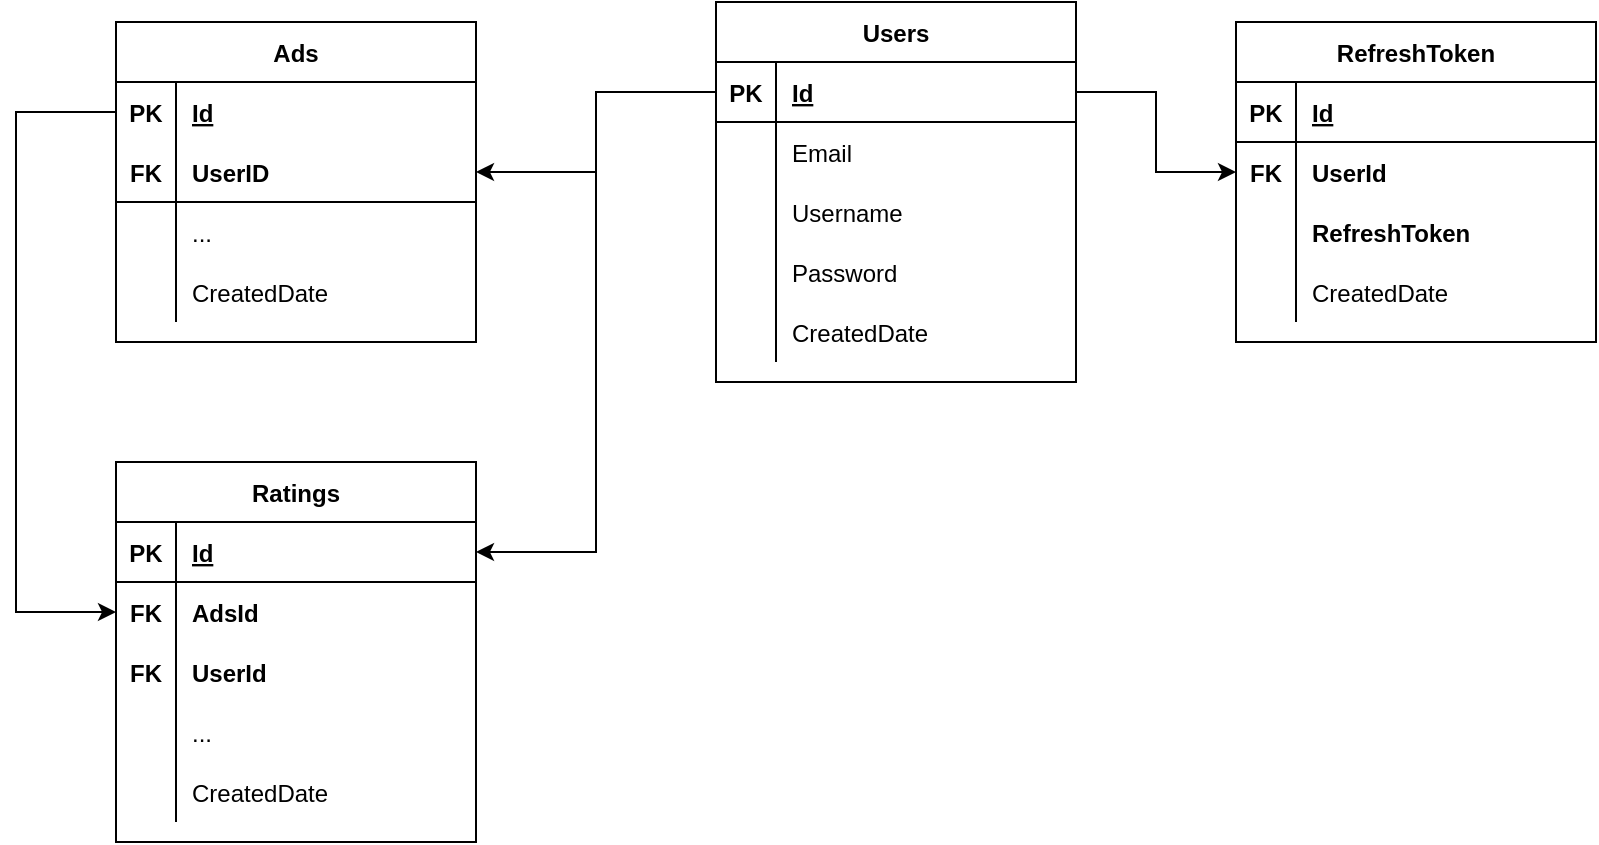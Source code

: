 <mxfile version="14.4.3" type="device"><diagram id="xqSYKNuwhCF19FXpei0v" name="Page-1"><mxGraphModel dx="1414" dy="802" grid="1" gridSize="10" guides="1" tooltips="1" connect="1" arrows="1" fold="1" page="1" pageScale="1" pageWidth="850" pageHeight="1100" math="0" shadow="0"><root><mxCell id="0"/><mxCell id="1" parent="0"/><mxCell id="2H-9D_ww5QqkmYgPM2-x-1" value="Ads" style="shape=table;startSize=30;container=1;collapsible=1;childLayout=tableLayout;fixedRows=1;rowLines=0;fontStyle=1;align=center;resizeLast=1;" vertex="1" parent="1"><mxGeometry x="80" y="280" width="180" height="160" as="geometry"><mxRectangle x="130" y="300" width="60" height="30" as="alternateBounds"/></mxGeometry></mxCell><mxCell id="2H-9D_ww5QqkmYgPM2-x-2" value="" style="shape=partialRectangle;collapsible=0;dropTarget=0;pointerEvents=0;fillColor=none;top=0;left=0;bottom=0;right=0;points=[[0,0.5],[1,0.5]];portConstraint=eastwest;" vertex="1" parent="2H-9D_ww5QqkmYgPM2-x-1"><mxGeometry y="30" width="180" height="30" as="geometry"/></mxCell><mxCell id="2H-9D_ww5QqkmYgPM2-x-3" value="PK" style="shape=partialRectangle;connectable=0;fillColor=none;top=0;left=0;bottom=0;right=0;fontStyle=1;overflow=hidden;" vertex="1" parent="2H-9D_ww5QqkmYgPM2-x-2"><mxGeometry width="30" height="30" as="geometry"/></mxCell><mxCell id="2H-9D_ww5QqkmYgPM2-x-4" value="Id" style="shape=partialRectangle;connectable=0;fillColor=none;top=0;left=0;bottom=0;right=0;align=left;spacingLeft=6;fontStyle=5;overflow=hidden;" vertex="1" parent="2H-9D_ww5QqkmYgPM2-x-2"><mxGeometry x="30" width="150" height="30" as="geometry"/></mxCell><mxCell id="2H-9D_ww5QqkmYgPM2-x-5" value="" style="shape=partialRectangle;collapsible=0;dropTarget=0;pointerEvents=0;fillColor=none;top=0;left=0;bottom=0;right=0;points=[[0,0.5],[1,0.5]];portConstraint=eastwest;" vertex="1" parent="2H-9D_ww5QqkmYgPM2-x-1"><mxGeometry y="60" width="180" height="30" as="geometry"/></mxCell><mxCell id="2H-9D_ww5QqkmYgPM2-x-6" value="FK" style="shape=partialRectangle;connectable=0;top=0;left=0;bottom=1;right=0;editable=1;overflow=hidden;fontStyle=1;fillColor=none;shadow=0;sketch=0;" vertex="1" parent="2H-9D_ww5QqkmYgPM2-x-5"><mxGeometry width="30" height="30" as="geometry"/></mxCell><mxCell id="2H-9D_ww5QqkmYgPM2-x-7" value="UserID" style="shape=partialRectangle;connectable=0;top=0;left=0;bottom=1;right=0;align=left;spacingLeft=6;overflow=hidden;fontStyle=1;fillColor=none;shadow=0;sketch=0;" vertex="1" parent="2H-9D_ww5QqkmYgPM2-x-5"><mxGeometry x="30" width="150" height="30" as="geometry"/></mxCell><mxCell id="2H-9D_ww5QqkmYgPM2-x-8" value="" style="shape=partialRectangle;collapsible=0;dropTarget=0;pointerEvents=0;fillColor=none;top=0;left=0;bottom=0;right=0;points=[[0,0.5],[1,0.5]];portConstraint=eastwest;" vertex="1" parent="2H-9D_ww5QqkmYgPM2-x-1"><mxGeometry y="90" width="180" height="30" as="geometry"/></mxCell><mxCell id="2H-9D_ww5QqkmYgPM2-x-9" value="" style="shape=partialRectangle;connectable=0;top=0;left=0;bottom=0;right=0;editable=1;overflow=hidden;strokeWidth=1;fillColor=none;" vertex="1" parent="2H-9D_ww5QqkmYgPM2-x-8"><mxGeometry width="30" height="30" as="geometry"/></mxCell><mxCell id="2H-9D_ww5QqkmYgPM2-x-10" value="..." style="shape=partialRectangle;connectable=0;top=0;left=0;bottom=0;right=0;align=left;spacingLeft=6;overflow=hidden;strokeWidth=1;fillColor=none;" vertex="1" parent="2H-9D_ww5QqkmYgPM2-x-8"><mxGeometry x="30" width="150" height="30" as="geometry"/></mxCell><mxCell id="2H-9D_ww5QqkmYgPM2-x-11" value="" style="shape=partialRectangle;collapsible=0;dropTarget=0;pointerEvents=0;fillColor=none;top=0;left=0;bottom=0;right=0;points=[[0,0.5],[1,0.5]];portConstraint=eastwest;" vertex="1" parent="2H-9D_ww5QqkmYgPM2-x-1"><mxGeometry y="120" width="180" height="30" as="geometry"/></mxCell><mxCell id="2H-9D_ww5QqkmYgPM2-x-12" value="" style="shape=partialRectangle;connectable=0;fillColor=none;top=0;left=0;bottom=0;right=0;editable=1;overflow=hidden;" vertex="1" parent="2H-9D_ww5QqkmYgPM2-x-11"><mxGeometry width="30" height="30" as="geometry"/></mxCell><mxCell id="2H-9D_ww5QqkmYgPM2-x-13" value="CreatedDate" style="shape=partialRectangle;connectable=0;fillColor=none;top=0;left=0;bottom=0;right=0;align=left;spacingLeft=6;overflow=hidden;" vertex="1" parent="2H-9D_ww5QqkmYgPM2-x-11"><mxGeometry x="30" width="150" height="30" as="geometry"/></mxCell><mxCell id="2H-9D_ww5QqkmYgPM2-x-14" value="Users" style="shape=table;startSize=30;container=1;collapsible=1;childLayout=tableLayout;fixedRows=1;rowLines=0;fontStyle=1;align=center;resizeLast=1;" vertex="1" parent="1"><mxGeometry x="380" y="270" width="180" height="190" as="geometry"/></mxCell><mxCell id="2H-9D_ww5QqkmYgPM2-x-15" value="" style="shape=partialRectangle;collapsible=0;dropTarget=0;pointerEvents=0;fillColor=none;top=0;left=0;bottom=1;right=0;points=[[0,0.5],[1,0.5]];portConstraint=eastwest;" vertex="1" parent="2H-9D_ww5QqkmYgPM2-x-14"><mxGeometry y="30" width="180" height="30" as="geometry"/></mxCell><mxCell id="2H-9D_ww5QqkmYgPM2-x-16" value="PK" style="shape=partialRectangle;connectable=0;fillColor=none;top=0;left=0;bottom=0;right=0;fontStyle=1;overflow=hidden;" vertex="1" parent="2H-9D_ww5QqkmYgPM2-x-15"><mxGeometry width="30" height="30" as="geometry"/></mxCell><mxCell id="2H-9D_ww5QqkmYgPM2-x-17" value="Id" style="shape=partialRectangle;connectable=0;fillColor=none;top=0;left=0;bottom=0;right=0;align=left;spacingLeft=6;fontStyle=5;overflow=hidden;" vertex="1" parent="2H-9D_ww5QqkmYgPM2-x-15"><mxGeometry x="30" width="150" height="30" as="geometry"/></mxCell><mxCell id="2H-9D_ww5QqkmYgPM2-x-18" value="" style="shape=partialRectangle;collapsible=0;dropTarget=0;pointerEvents=0;fillColor=none;top=0;left=0;bottom=0;right=0;points=[[0,0.5],[1,0.5]];portConstraint=eastwest;" vertex="1" parent="2H-9D_ww5QqkmYgPM2-x-14"><mxGeometry y="60" width="180" height="30" as="geometry"/></mxCell><mxCell id="2H-9D_ww5QqkmYgPM2-x-19" value="" style="shape=partialRectangle;connectable=0;fillColor=none;top=0;left=0;bottom=0;right=0;editable=1;overflow=hidden;" vertex="1" parent="2H-9D_ww5QqkmYgPM2-x-18"><mxGeometry width="30" height="30" as="geometry"/></mxCell><mxCell id="2H-9D_ww5QqkmYgPM2-x-20" value="Email" style="shape=partialRectangle;connectable=0;fillColor=none;top=0;left=0;bottom=0;right=0;align=left;spacingLeft=6;overflow=hidden;" vertex="1" parent="2H-9D_ww5QqkmYgPM2-x-18"><mxGeometry x="30" width="150" height="30" as="geometry"/></mxCell><mxCell id="2H-9D_ww5QqkmYgPM2-x-21" value="" style="shape=partialRectangle;collapsible=0;dropTarget=0;pointerEvents=0;fillColor=none;top=0;left=0;bottom=0;right=0;points=[[0,0.5],[1,0.5]];portConstraint=eastwest;" vertex="1" parent="2H-9D_ww5QqkmYgPM2-x-14"><mxGeometry y="90" width="180" height="30" as="geometry"/></mxCell><mxCell id="2H-9D_ww5QqkmYgPM2-x-22" value="" style="shape=partialRectangle;connectable=0;fillColor=none;top=0;left=0;bottom=0;right=0;editable=1;overflow=hidden;" vertex="1" parent="2H-9D_ww5QqkmYgPM2-x-21"><mxGeometry width="30" height="30" as="geometry"/></mxCell><mxCell id="2H-9D_ww5QqkmYgPM2-x-23" value="Username" style="shape=partialRectangle;connectable=0;fillColor=none;top=0;left=0;bottom=0;right=0;align=left;spacingLeft=6;overflow=hidden;" vertex="1" parent="2H-9D_ww5QqkmYgPM2-x-21"><mxGeometry x="30" width="150" height="30" as="geometry"/></mxCell><mxCell id="2H-9D_ww5QqkmYgPM2-x-24" value="" style="shape=partialRectangle;collapsible=0;dropTarget=0;pointerEvents=0;fillColor=none;top=0;left=0;bottom=0;right=0;points=[[0,0.5],[1,0.5]];portConstraint=eastwest;" vertex="1" parent="2H-9D_ww5QqkmYgPM2-x-14"><mxGeometry y="120" width="180" height="30" as="geometry"/></mxCell><mxCell id="2H-9D_ww5QqkmYgPM2-x-25" value="" style="shape=partialRectangle;connectable=0;fillColor=none;top=0;left=0;bottom=0;right=0;editable=1;overflow=hidden;" vertex="1" parent="2H-9D_ww5QqkmYgPM2-x-24"><mxGeometry width="30" height="30" as="geometry"/></mxCell><mxCell id="2H-9D_ww5QqkmYgPM2-x-26" value="Password" style="shape=partialRectangle;connectable=0;fillColor=none;top=0;left=0;bottom=0;right=0;align=left;spacingLeft=6;overflow=hidden;" vertex="1" parent="2H-9D_ww5QqkmYgPM2-x-24"><mxGeometry x="30" width="150" height="30" as="geometry"/></mxCell><mxCell id="2H-9D_ww5QqkmYgPM2-x-44" style="shape=partialRectangle;collapsible=0;dropTarget=0;pointerEvents=0;fillColor=none;top=0;left=0;bottom=0;right=0;points=[[0,0.5],[1,0.5]];portConstraint=eastwest;" vertex="1" parent="2H-9D_ww5QqkmYgPM2-x-14"><mxGeometry y="150" width="180" height="30" as="geometry"/></mxCell><mxCell id="2H-9D_ww5QqkmYgPM2-x-45" style="shape=partialRectangle;connectable=0;fillColor=none;top=0;left=0;bottom=0;right=0;editable=1;overflow=hidden;" vertex="1" parent="2H-9D_ww5QqkmYgPM2-x-44"><mxGeometry width="30" height="30" as="geometry"/></mxCell><mxCell id="2H-9D_ww5QqkmYgPM2-x-46" value="CreatedDate" style="shape=partialRectangle;connectable=0;fillColor=none;top=0;left=0;bottom=0;right=0;align=left;spacingLeft=6;overflow=hidden;" vertex="1" parent="2H-9D_ww5QqkmYgPM2-x-44"><mxGeometry x="30" width="150" height="30" as="geometry"/></mxCell><mxCell id="2H-9D_ww5QqkmYgPM2-x-30" value="Ratings" style="shape=table;startSize=30;container=1;collapsible=1;childLayout=tableLayout;fixedRows=1;rowLines=0;fontStyle=1;align=center;resizeLast=1;" vertex="1" parent="1"><mxGeometry x="80" y="500" width="180" height="190" as="geometry"/></mxCell><mxCell id="2H-9D_ww5QqkmYgPM2-x-31" value="" style="shape=partialRectangle;collapsible=0;dropTarget=0;pointerEvents=0;fillColor=none;top=0;left=0;bottom=1;right=0;points=[[0,0.5],[1,0.5]];portConstraint=eastwest;" vertex="1" parent="2H-9D_ww5QqkmYgPM2-x-30"><mxGeometry y="30" width="180" height="30" as="geometry"/></mxCell><mxCell id="2H-9D_ww5QqkmYgPM2-x-32" value="PK" style="shape=partialRectangle;connectable=0;fillColor=none;top=0;left=0;bottom=0;right=0;fontStyle=1;overflow=hidden;" vertex="1" parent="2H-9D_ww5QqkmYgPM2-x-31"><mxGeometry width="30" height="30" as="geometry"/></mxCell><mxCell id="2H-9D_ww5QqkmYgPM2-x-33" value="Id" style="shape=partialRectangle;connectable=0;fillColor=none;top=0;left=0;bottom=0;right=0;align=left;spacingLeft=6;fontStyle=5;overflow=hidden;" vertex="1" parent="2H-9D_ww5QqkmYgPM2-x-31"><mxGeometry x="30" width="150" height="30" as="geometry"/></mxCell><mxCell id="2H-9D_ww5QqkmYgPM2-x-34" value="" style="shape=partialRectangle;collapsible=0;dropTarget=0;pointerEvents=0;fillColor=none;top=0;left=0;bottom=0;right=0;points=[[0,0.5],[1,0.5]];portConstraint=eastwest;" vertex="1" parent="2H-9D_ww5QqkmYgPM2-x-30"><mxGeometry y="60" width="180" height="30" as="geometry"/></mxCell><mxCell id="2H-9D_ww5QqkmYgPM2-x-35" value="FK" style="shape=partialRectangle;connectable=0;fillColor=none;top=0;left=0;bottom=0;right=0;editable=1;overflow=hidden;fontStyle=1" vertex="1" parent="2H-9D_ww5QqkmYgPM2-x-34"><mxGeometry width="30" height="30" as="geometry"/></mxCell><mxCell id="2H-9D_ww5QqkmYgPM2-x-36" value="AdsId" style="shape=partialRectangle;connectable=0;fillColor=none;top=0;left=0;bottom=0;right=0;align=left;spacingLeft=6;overflow=hidden;fontStyle=1" vertex="1" parent="2H-9D_ww5QqkmYgPM2-x-34"><mxGeometry x="30" width="150" height="30" as="geometry"/></mxCell><mxCell id="2H-9D_ww5QqkmYgPM2-x-37" value="" style="shape=partialRectangle;collapsible=0;dropTarget=0;pointerEvents=0;fillColor=none;top=0;left=0;bottom=0;right=0;points=[[0,0.5],[1,0.5]];portConstraint=eastwest;" vertex="1" parent="2H-9D_ww5QqkmYgPM2-x-30"><mxGeometry y="90" width="180" height="30" as="geometry"/></mxCell><mxCell id="2H-9D_ww5QqkmYgPM2-x-38" value="FK" style="shape=partialRectangle;connectable=0;fillColor=none;top=0;left=0;bottom=0;right=0;editable=1;overflow=hidden;fontStyle=1" vertex="1" parent="2H-9D_ww5QqkmYgPM2-x-37"><mxGeometry width="30" height="30" as="geometry"/></mxCell><mxCell id="2H-9D_ww5QqkmYgPM2-x-39" value="UserId" style="shape=partialRectangle;connectable=0;fillColor=none;top=0;left=0;bottom=0;right=0;align=left;spacingLeft=6;overflow=hidden;fontStyle=1" vertex="1" parent="2H-9D_ww5QqkmYgPM2-x-37"><mxGeometry x="30" width="150" height="30" as="geometry"/></mxCell><mxCell id="2H-9D_ww5QqkmYgPM2-x-50" style="shape=partialRectangle;collapsible=0;dropTarget=0;pointerEvents=0;fillColor=none;top=0;left=0;bottom=0;right=0;points=[[0,0.5],[1,0.5]];portConstraint=eastwest;" vertex="1" parent="2H-9D_ww5QqkmYgPM2-x-30"><mxGeometry y="120" width="180" height="30" as="geometry"/></mxCell><mxCell id="2H-9D_ww5QqkmYgPM2-x-51" style="shape=partialRectangle;connectable=0;fillColor=none;top=0;left=0;bottom=0;right=0;editable=1;overflow=hidden;" vertex="1" parent="2H-9D_ww5QqkmYgPM2-x-50"><mxGeometry width="30" height="30" as="geometry"/></mxCell><mxCell id="2H-9D_ww5QqkmYgPM2-x-52" value="..." style="shape=partialRectangle;connectable=0;fillColor=none;top=0;left=0;bottom=0;right=0;align=left;spacingLeft=6;overflow=hidden;" vertex="1" parent="2H-9D_ww5QqkmYgPM2-x-50"><mxGeometry x="30" width="150" height="30" as="geometry"/></mxCell><mxCell id="2H-9D_ww5QqkmYgPM2-x-40" value="" style="shape=partialRectangle;collapsible=0;dropTarget=0;pointerEvents=0;fillColor=none;top=0;left=0;bottom=0;right=0;points=[[0,0.5],[1,0.5]];portConstraint=eastwest;" vertex="1" parent="2H-9D_ww5QqkmYgPM2-x-30"><mxGeometry y="150" width="180" height="30" as="geometry"/></mxCell><mxCell id="2H-9D_ww5QqkmYgPM2-x-41" value="" style="shape=partialRectangle;connectable=0;fillColor=none;top=0;left=0;bottom=0;right=0;editable=1;overflow=hidden;" vertex="1" parent="2H-9D_ww5QqkmYgPM2-x-40"><mxGeometry width="30" height="30" as="geometry"/></mxCell><mxCell id="2H-9D_ww5QqkmYgPM2-x-42" value="CreatedDate" style="shape=partialRectangle;connectable=0;fillColor=none;top=0;left=0;bottom=0;right=0;align=left;spacingLeft=6;overflow=hidden;" vertex="1" parent="2H-9D_ww5QqkmYgPM2-x-40"><mxGeometry x="30" width="150" height="30" as="geometry"/></mxCell><mxCell id="2H-9D_ww5QqkmYgPM2-x-43" style="edgeStyle=orthogonalEdgeStyle;rounded=0;orthogonalLoop=1;jettySize=auto;html=1;" edge="1" parent="1" source="2H-9D_ww5QqkmYgPM2-x-15" target="2H-9D_ww5QqkmYgPM2-x-5"><mxGeometry relative="1" as="geometry"/></mxCell><mxCell id="2H-9D_ww5QqkmYgPM2-x-48" style="edgeStyle=orthogonalEdgeStyle;rounded=0;orthogonalLoop=1;jettySize=auto;html=1;entryX=0;entryY=0.5;entryDx=0;entryDy=0;exitX=0;exitY=0.5;exitDx=0;exitDy=0;" edge="1" parent="1" source="2H-9D_ww5QqkmYgPM2-x-2" target="2H-9D_ww5QqkmYgPM2-x-34"><mxGeometry relative="1" as="geometry"><Array as="points"><mxPoint x="30" y="325"/><mxPoint x="30" y="575"/></Array></mxGeometry></mxCell><mxCell id="2H-9D_ww5QqkmYgPM2-x-49" style="edgeStyle=orthogonalEdgeStyle;rounded=0;orthogonalLoop=1;jettySize=auto;html=1;entryX=1;entryY=0.5;entryDx=0;entryDy=0;" edge="1" parent="1" source="2H-9D_ww5QqkmYgPM2-x-15" target="2H-9D_ww5QqkmYgPM2-x-31"><mxGeometry relative="1" as="geometry"/></mxCell><mxCell id="2H-9D_ww5QqkmYgPM2-x-53" value="RefreshToken" style="shape=table;startSize=30;container=1;collapsible=1;childLayout=tableLayout;fixedRows=1;rowLines=0;fontStyle=1;align=center;resizeLast=1;" vertex="1" parent="1"><mxGeometry x="640" y="280" width="180" height="160" as="geometry"/></mxCell><mxCell id="2H-9D_ww5QqkmYgPM2-x-54" value="" style="shape=partialRectangle;collapsible=0;dropTarget=0;pointerEvents=0;fillColor=none;top=0;left=0;bottom=1;right=0;points=[[0,0.5],[1,0.5]];portConstraint=eastwest;" vertex="1" parent="2H-9D_ww5QqkmYgPM2-x-53"><mxGeometry y="30" width="180" height="30" as="geometry"/></mxCell><mxCell id="2H-9D_ww5QqkmYgPM2-x-55" value="PK" style="shape=partialRectangle;connectable=0;fillColor=none;top=0;left=0;bottom=0;right=0;fontStyle=1;overflow=hidden;" vertex="1" parent="2H-9D_ww5QqkmYgPM2-x-54"><mxGeometry width="30" height="30" as="geometry"/></mxCell><mxCell id="2H-9D_ww5QqkmYgPM2-x-56" value="Id" style="shape=partialRectangle;connectable=0;fillColor=none;top=0;left=0;bottom=0;right=0;align=left;spacingLeft=6;fontStyle=5;overflow=hidden;" vertex="1" parent="2H-9D_ww5QqkmYgPM2-x-54"><mxGeometry x="30" width="150" height="30" as="geometry"/></mxCell><mxCell id="2H-9D_ww5QqkmYgPM2-x-57" value="" style="shape=partialRectangle;collapsible=0;dropTarget=0;pointerEvents=0;fillColor=none;top=0;left=0;bottom=0;right=0;points=[[0,0.5],[1,0.5]];portConstraint=eastwest;" vertex="1" parent="2H-9D_ww5QqkmYgPM2-x-53"><mxGeometry y="60" width="180" height="30" as="geometry"/></mxCell><mxCell id="2H-9D_ww5QqkmYgPM2-x-58" value="FK" style="shape=partialRectangle;connectable=0;fillColor=none;top=0;left=0;bottom=0;right=0;editable=1;overflow=hidden;fontStyle=1" vertex="1" parent="2H-9D_ww5QqkmYgPM2-x-57"><mxGeometry width="30" height="30" as="geometry"/></mxCell><mxCell id="2H-9D_ww5QqkmYgPM2-x-59" value="UserId" style="shape=partialRectangle;connectable=0;fillColor=none;top=0;left=0;bottom=0;right=0;align=left;spacingLeft=6;overflow=hidden;fontStyle=1" vertex="1" parent="2H-9D_ww5QqkmYgPM2-x-57"><mxGeometry x="30" width="150" height="30" as="geometry"/></mxCell><mxCell id="2H-9D_ww5QqkmYgPM2-x-60" value="" style="shape=partialRectangle;collapsible=0;dropTarget=0;pointerEvents=0;fillColor=none;top=0;left=0;bottom=0;right=0;points=[[0,0.5],[1,0.5]];portConstraint=eastwest;" vertex="1" parent="2H-9D_ww5QqkmYgPM2-x-53"><mxGeometry y="90" width="180" height="30" as="geometry"/></mxCell><mxCell id="2H-9D_ww5QqkmYgPM2-x-61" value="" style="shape=partialRectangle;connectable=0;fillColor=none;top=0;left=0;bottom=0;right=0;editable=1;overflow=hidden;fontStyle=1" vertex="1" parent="2H-9D_ww5QqkmYgPM2-x-60"><mxGeometry width="30" height="30" as="geometry"/></mxCell><mxCell id="2H-9D_ww5QqkmYgPM2-x-62" value="RefreshToken" style="shape=partialRectangle;connectable=0;fillColor=none;top=0;left=0;bottom=0;right=0;align=left;spacingLeft=6;overflow=hidden;fontStyle=1" vertex="1" parent="2H-9D_ww5QqkmYgPM2-x-60"><mxGeometry x="30" width="150" height="30" as="geometry"/></mxCell><mxCell id="2H-9D_ww5QqkmYgPM2-x-66" value="" style="shape=partialRectangle;collapsible=0;dropTarget=0;pointerEvents=0;fillColor=none;top=0;left=0;bottom=0;right=0;points=[[0,0.5],[1,0.5]];portConstraint=eastwest;" vertex="1" parent="2H-9D_ww5QqkmYgPM2-x-53"><mxGeometry y="120" width="180" height="30" as="geometry"/></mxCell><mxCell id="2H-9D_ww5QqkmYgPM2-x-67" value="" style="shape=partialRectangle;connectable=0;fillColor=none;top=0;left=0;bottom=0;right=0;editable=1;overflow=hidden;" vertex="1" parent="2H-9D_ww5QqkmYgPM2-x-66"><mxGeometry width="30" height="30" as="geometry"/></mxCell><mxCell id="2H-9D_ww5QqkmYgPM2-x-68" value="CreatedDate" style="shape=partialRectangle;connectable=0;fillColor=none;top=0;left=0;bottom=0;right=0;align=left;spacingLeft=6;overflow=hidden;" vertex="1" parent="2H-9D_ww5QqkmYgPM2-x-66"><mxGeometry x="30" width="150" height="30" as="geometry"/></mxCell><mxCell id="2H-9D_ww5QqkmYgPM2-x-69" style="edgeStyle=orthogonalEdgeStyle;rounded=0;orthogonalLoop=1;jettySize=auto;html=1;" edge="1" parent="1" source="2H-9D_ww5QqkmYgPM2-x-15" target="2H-9D_ww5QqkmYgPM2-x-57"><mxGeometry relative="1" as="geometry"/></mxCell></root></mxGraphModel></diagram></mxfile>